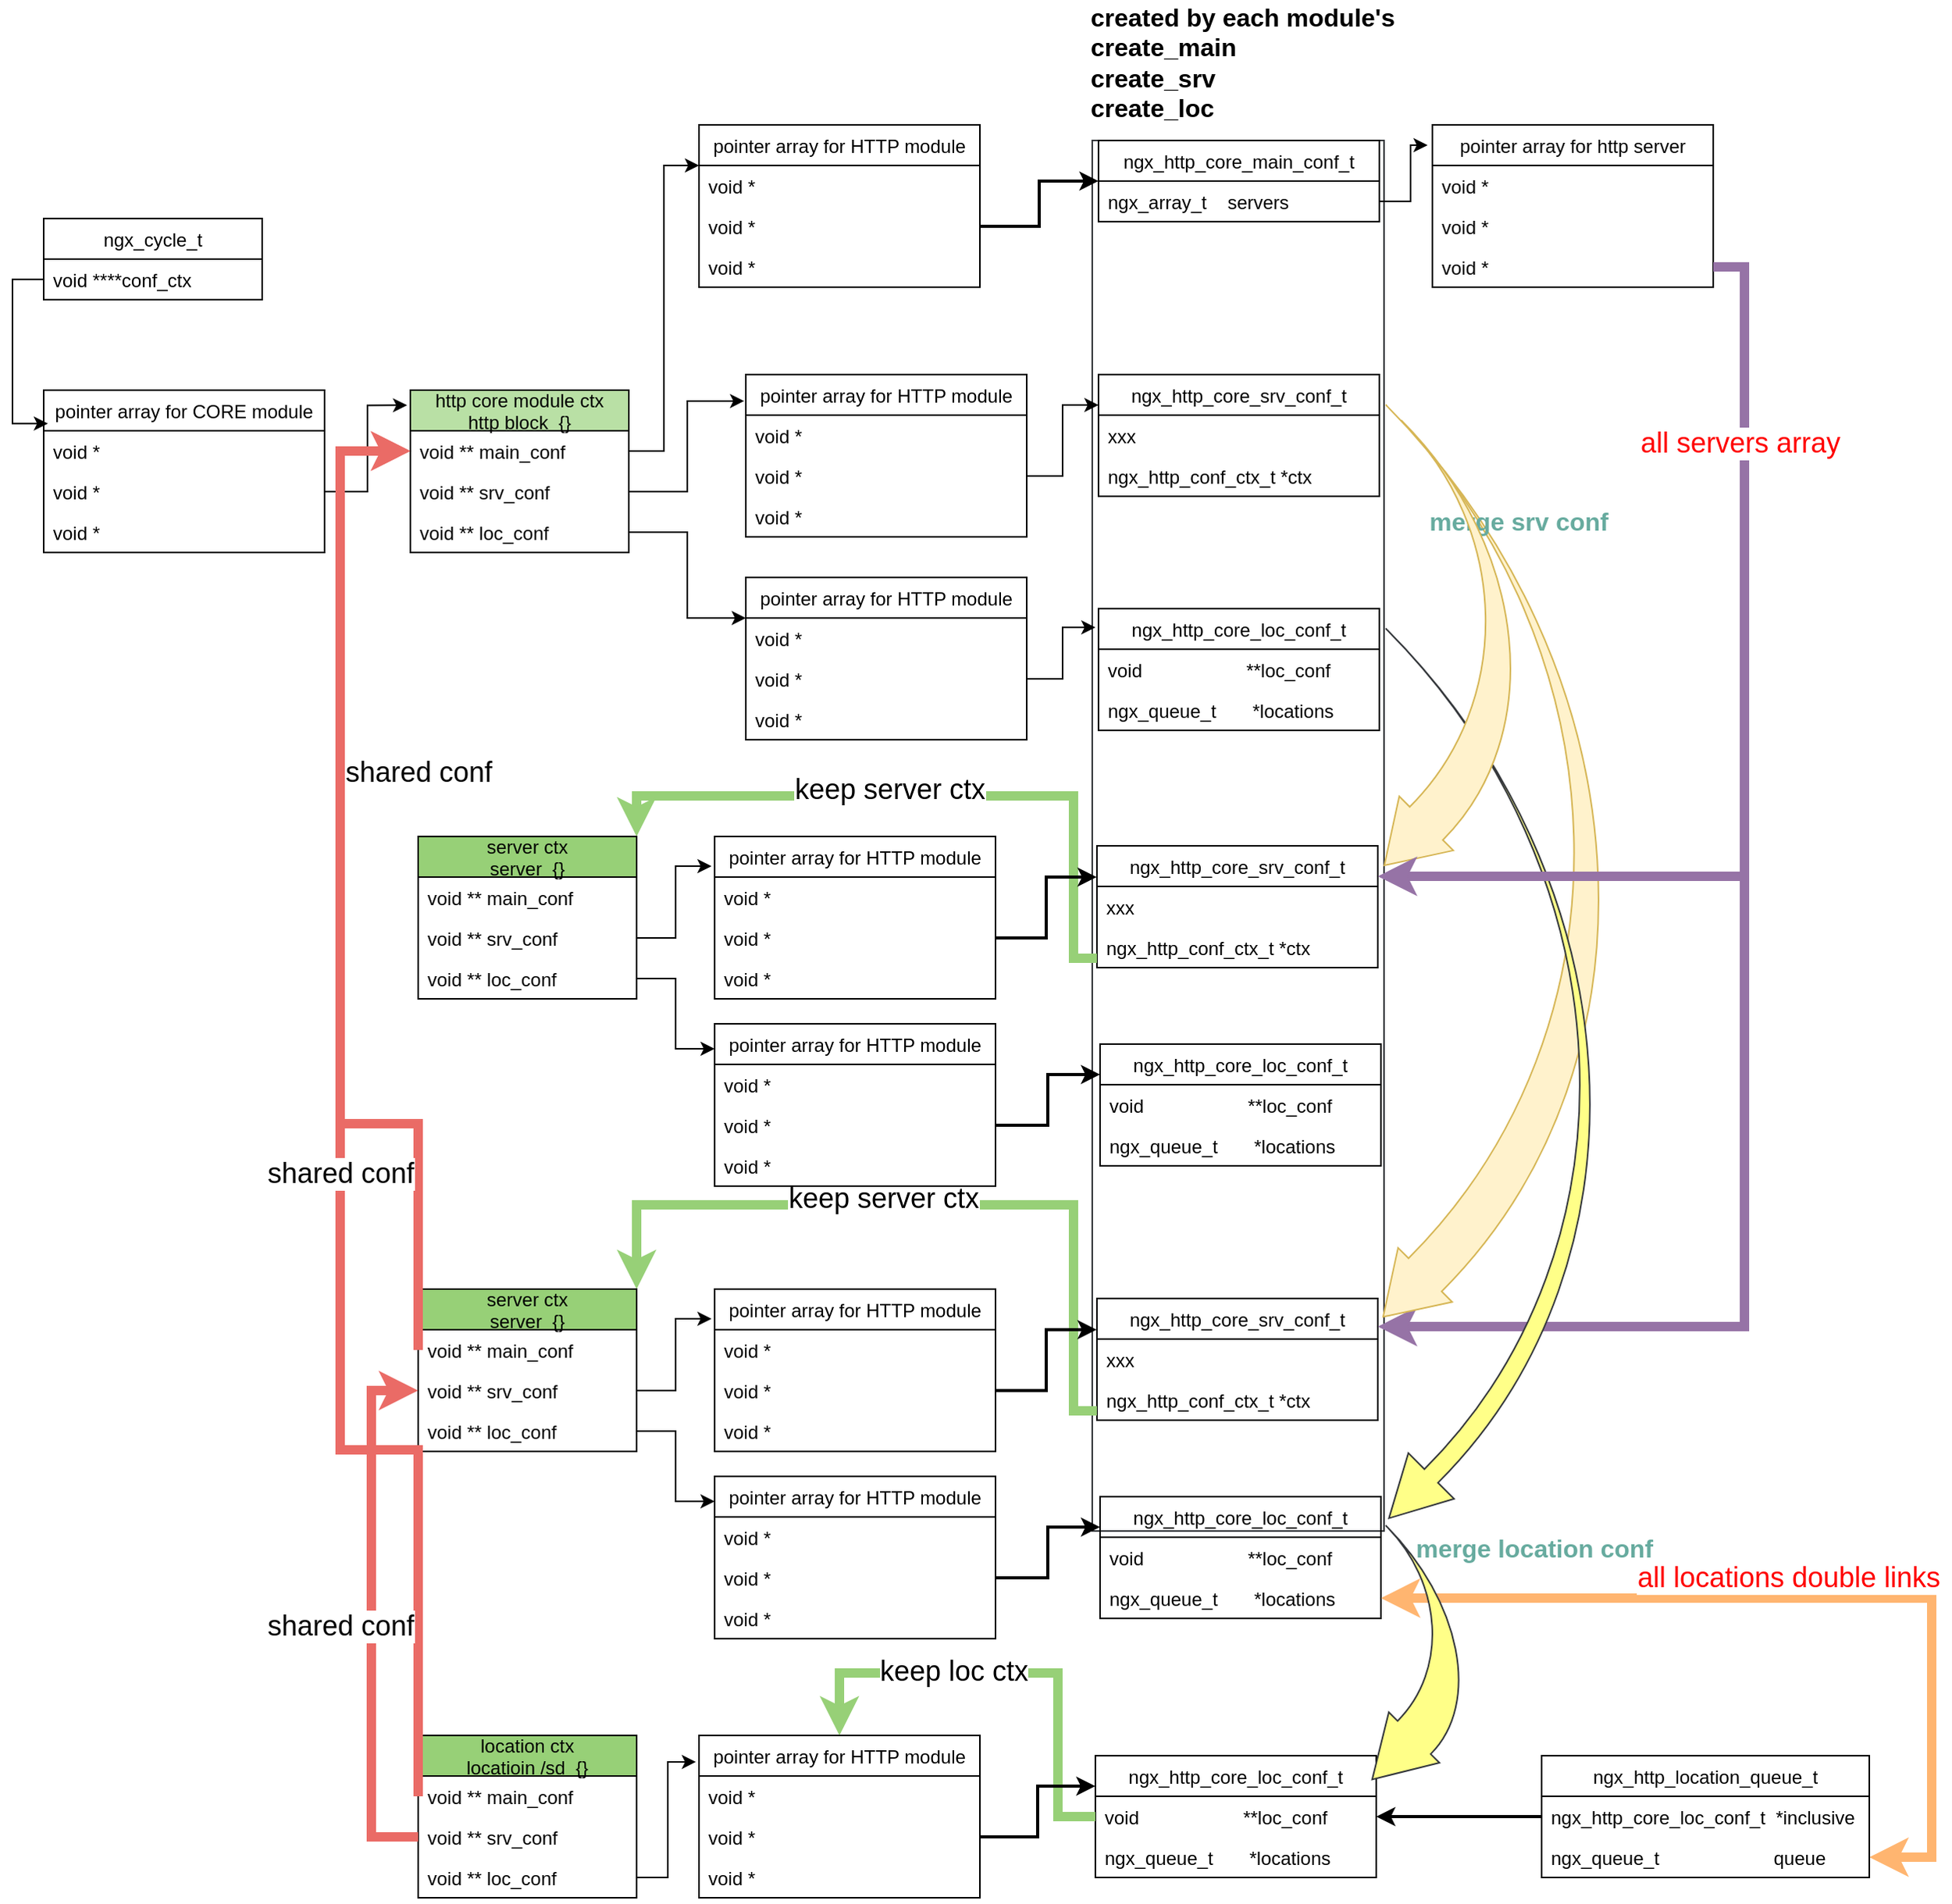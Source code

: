 <mxfile version="14.1.8" type="device"><diagram id="FFPhh7Mochrbe7z73UuL" name="Page-1"><mxGraphModel dx="2565" dy="1563" grid="1" gridSize="10" guides="1" tooltips="1" connect="1" arrows="1" fold="1" page="1" pageScale="1" pageWidth="850" pageHeight="1100" math="0" shadow="0"><root><mxCell id="0"/><mxCell id="1" parent="0"/><mxCell id="ilSoaWhw76Tg0iT10N-W-17" value="" style="group;strokeColor=#36393d;" parent="1" vertex="1" connectable="0"><mxGeometry x="862" y="430" width="187" height="891" as="geometry"/></mxCell><mxCell id="xFJq5bsyfKFeKz45dTnF-43" value="ngx_http_core_main_conf_t" style="swimlane;fontStyle=0;childLayout=stackLayout;horizontal=1;startSize=26;fillColor=none;horizontalStack=0;resizeParent=1;resizeParentMax=0;resizeLast=0;collapsible=1;marginBottom=0;" parent="ilSoaWhw76Tg0iT10N-W-17" vertex="1"><mxGeometry x="4" width="180" height="52" as="geometry"/></mxCell><mxCell id="xFJq5bsyfKFeKz45dTnF-44" value="ngx_array_t    servers" style="text;strokeColor=none;fillColor=none;align=left;verticalAlign=top;spacingLeft=4;spacingRight=4;overflow=hidden;rotatable=0;points=[[0,0.5],[1,0.5]];portConstraint=eastwest;" parent="xFJq5bsyfKFeKz45dTnF-43" vertex="1"><mxGeometry y="26" width="180" height="26" as="geometry"/></mxCell><mxCell id="xFJq5bsyfKFeKz45dTnF-85" value="ngx_http_core_loc_conf_t" style="swimlane;fontStyle=0;childLayout=stackLayout;horizontal=1;startSize=26;fillColor=none;horizontalStack=0;resizeParent=1;resizeParentMax=0;resizeLast=0;collapsible=1;marginBottom=0;" parent="ilSoaWhw76Tg0iT10N-W-17" vertex="1"><mxGeometry x="5" y="869" width="180" height="78" as="geometry"/></mxCell><mxCell id="xFJq5bsyfKFeKz45dTnF-86" value="void                    **loc_conf" style="text;strokeColor=none;fillColor=none;align=left;verticalAlign=top;spacingLeft=4;spacingRight=4;overflow=hidden;rotatable=0;points=[[0,0.5],[1,0.5]];portConstraint=eastwest;" parent="xFJq5bsyfKFeKz45dTnF-85" vertex="1"><mxGeometry y="26" width="180" height="26" as="geometry"/></mxCell><mxCell id="xFJq5bsyfKFeKz45dTnF-87" value="ngx_queue_t       *locations" style="text;strokeColor=none;fillColor=none;align=left;verticalAlign=top;spacingLeft=4;spacingRight=4;overflow=hidden;rotatable=0;points=[[0,0.5],[1,0.5]];portConstraint=eastwest;" parent="xFJq5bsyfKFeKz45dTnF-85" vertex="1"><mxGeometry y="52" width="180" height="26" as="geometry"/></mxCell><mxCell id="xFJq5bsyfKFeKz45dTnF-80" value="ngx_http_core_srv_conf_t" style="swimlane;fontStyle=0;childLayout=stackLayout;horizontal=1;startSize=26;fillColor=none;horizontalStack=0;resizeParent=1;resizeParentMax=0;resizeLast=0;collapsible=1;marginBottom=0;" parent="ilSoaWhw76Tg0iT10N-W-17" vertex="1"><mxGeometry x="3" y="742" width="180" height="78" as="geometry"/></mxCell><mxCell id="xFJq5bsyfKFeKz45dTnF-81" value="xxx" style="text;strokeColor=none;fillColor=none;align=left;verticalAlign=top;spacingLeft=4;spacingRight=4;overflow=hidden;rotatable=0;points=[[0,0.5],[1,0.5]];portConstraint=eastwest;" parent="xFJq5bsyfKFeKz45dTnF-80" vertex="1"><mxGeometry y="26" width="180" height="26" as="geometry"/></mxCell><mxCell id="xFJq5bsyfKFeKz45dTnF-84" value="ngx_http_conf_ctx_t *ctx" style="text;strokeColor=none;fillColor=none;align=left;verticalAlign=top;spacingLeft=4;spacingRight=4;overflow=hidden;rotatable=0;points=[[0,0.5],[1,0.5]];portConstraint=eastwest;" parent="xFJq5bsyfKFeKz45dTnF-80" vertex="1"><mxGeometry y="52" width="180" height="26" as="geometry"/></mxCell><mxCell id="xFJq5bsyfKFeKz45dTnF-97" value="ngx_http_core_loc_conf_t" style="swimlane;fontStyle=0;childLayout=stackLayout;horizontal=1;startSize=26;fillColor=none;horizontalStack=0;resizeParent=1;resizeParentMax=0;resizeLast=0;collapsible=1;marginBottom=0;" parent="ilSoaWhw76Tg0iT10N-W-17" vertex="1"><mxGeometry x="2" y="1035" width="180" height="78" as="geometry"/></mxCell><mxCell id="xFJq5bsyfKFeKz45dTnF-98" value="void                    **loc_conf" style="text;strokeColor=none;fillColor=none;align=left;verticalAlign=top;spacingLeft=4;spacingRight=4;overflow=hidden;rotatable=0;points=[[0,0.5],[1,0.5]];portConstraint=eastwest;" parent="xFJq5bsyfKFeKz45dTnF-97" vertex="1"><mxGeometry y="26" width="180" height="26" as="geometry"/></mxCell><mxCell id="xFJq5bsyfKFeKz45dTnF-99" value="ngx_queue_t       *locations" style="text;strokeColor=none;fillColor=none;align=left;verticalAlign=top;spacingLeft=4;spacingRight=4;overflow=hidden;rotatable=0;points=[[0,0.5],[1,0.5]];portConstraint=eastwest;" parent="xFJq5bsyfKFeKz45dTnF-97" vertex="1"><mxGeometry y="52" width="180" height="26" as="geometry"/></mxCell><mxCell id="ilSoaWhw76Tg0iT10N-W-1" value="ngx_http_core_srv_conf_t" style="swimlane;fontStyle=0;childLayout=stackLayout;horizontal=1;startSize=26;fillColor=none;horizontalStack=0;resizeParent=1;resizeParentMax=0;resizeLast=0;collapsible=1;marginBottom=0;" parent="ilSoaWhw76Tg0iT10N-W-17" vertex="1"><mxGeometry x="4" y="150" width="180" height="78" as="geometry"/></mxCell><mxCell id="ilSoaWhw76Tg0iT10N-W-2" value="xxx" style="text;strokeColor=none;fillColor=none;align=left;verticalAlign=top;spacingLeft=4;spacingRight=4;overflow=hidden;rotatable=0;points=[[0,0.5],[1,0.5]];portConstraint=eastwest;" parent="ilSoaWhw76Tg0iT10N-W-1" vertex="1"><mxGeometry y="26" width="180" height="26" as="geometry"/></mxCell><mxCell id="ilSoaWhw76Tg0iT10N-W-3" value="ngx_http_conf_ctx_t *ctx" style="text;strokeColor=none;fillColor=none;align=left;verticalAlign=top;spacingLeft=4;spacingRight=4;overflow=hidden;rotatable=0;points=[[0,0.5],[1,0.5]];portConstraint=eastwest;" parent="ilSoaWhw76Tg0iT10N-W-1" vertex="1"><mxGeometry y="52" width="180" height="26" as="geometry"/></mxCell><mxCell id="ilSoaWhw76Tg0iT10N-W-5" value="ngx_http_core_loc_conf_t" style="swimlane;fontStyle=0;childLayout=stackLayout;horizontal=1;startSize=26;fillColor=none;horizontalStack=0;resizeParent=1;resizeParentMax=0;resizeLast=0;collapsible=1;marginBottom=0;" parent="ilSoaWhw76Tg0iT10N-W-17" vertex="1"><mxGeometry x="4" y="300" width="180" height="78" as="geometry"/></mxCell><mxCell id="ilSoaWhw76Tg0iT10N-W-6" value="void                    **loc_conf" style="text;strokeColor=none;fillColor=none;align=left;verticalAlign=top;spacingLeft=4;spacingRight=4;overflow=hidden;rotatable=0;points=[[0,0.5],[1,0.5]];portConstraint=eastwest;" parent="ilSoaWhw76Tg0iT10N-W-5" vertex="1"><mxGeometry y="26" width="180" height="26" as="geometry"/></mxCell><mxCell id="ilSoaWhw76Tg0iT10N-W-7" value="ngx_queue_t       *locations" style="text;strokeColor=none;fillColor=none;align=left;verticalAlign=top;spacingLeft=4;spacingRight=4;overflow=hidden;rotatable=0;points=[[0,0.5],[1,0.5]];portConstraint=eastwest;" parent="ilSoaWhw76Tg0iT10N-W-5" vertex="1"><mxGeometry y="52" width="180" height="26" as="geometry"/></mxCell><mxCell id="Q4rp9ffcWADsa_z-gAg--1" style="edgeStyle=orthogonalEdgeStyle;rounded=0;orthogonalLoop=1;jettySize=auto;html=1;entryX=1;entryY=0;entryDx=0;entryDy=0;exitX=0;exitY=0.769;exitDx=0;exitDy=0;exitPerimeter=0;strokeColor=#97D077;strokeWidth=6;" parent="1" source="xFJq5bsyfKFeKz45dTnF-84" target="xFJq5bsyfKFeKz45dTnF-52" edge="1"><mxGeometry relative="1" as="geometry"><Array as="points"><mxPoint x="850" y="1244"/><mxPoint x="850" y="1112"/><mxPoint x="570" y="1112"/></Array></mxGeometry></mxCell><mxCell id="B9FFp-nvE8fu11bj3MvI-15" value="keep server ctx" style="text;html=1;align=center;verticalAlign=middle;resizable=0;points=[];labelBackgroundColor=#ffffff;fontSize=18;fontColor=#000000;" parent="Q4rp9ffcWADsa_z-gAg--1" vertex="1" connectable="0"><mxGeometry x="0.118" y="-4" relative="1" as="geometry"><mxPoint as="offset"/></mxGeometry></mxCell><mxCell id="Q4rp9ffcWADsa_z-gAg--2" style="edgeStyle=orthogonalEdgeStyle;rounded=0;orthogonalLoop=1;jettySize=auto;html=1;entryX=0.5;entryY=0;entryDx=0;entryDy=0;strokeColor=#97D077;strokeWidth=6;" parent="1" source="xFJq5bsyfKFeKz45dTnF-98" target="xFJq5bsyfKFeKz45dTnF-88" edge="1"><mxGeometry relative="1" as="geometry"><Array as="points"><mxPoint x="840" y="1504"/><mxPoint x="840" y="1412"/><mxPoint x="700" y="1412"/></Array><mxPoint x="870" y="1504" as="sourcePoint"/></mxGeometry></mxCell><mxCell id="B9FFp-nvE8fu11bj3MvI-16" value="keep loc ctx" style="text;html=1;align=center;verticalAlign=middle;resizable=0;points=[];labelBackgroundColor=#ffffff;fontSize=18;fontColor=#000000;" parent="Q4rp9ffcWADsa_z-gAg--2" vertex="1" connectable="0"><mxGeometry x="0.238" y="-1" relative="1" as="geometry"><mxPoint as="offset"/></mxGeometry></mxCell><mxCell id="Q4rp9ffcWADsa_z-gAg--5" style="edgeStyle=orthogonalEdgeStyle;rounded=0;orthogonalLoop=1;jettySize=auto;html=1;exitX=1;exitY=0.5;exitDx=0;exitDy=0;entryX=-0.011;entryY=0.163;entryDx=0;entryDy=0;entryPerimeter=0;strokeColor=#000000;fillColor=#fff2cc;" parent="1" source="xFJq5bsyfKFeKz45dTnF-71" target="xFJq5bsyfKFeKz45dTnF-88" edge="1"><mxGeometry relative="1" as="geometry"/></mxCell><mxCell id="Q4rp9ffcWADsa_z-gAg--6" style="edgeStyle=orthogonalEdgeStyle;rounded=0;orthogonalLoop=1;jettySize=auto;html=1;exitX=1;exitY=0.5;exitDx=0;exitDy=0;strokeColor=#000000;fillColor=#fff2cc;" parent="1" source="xFJq5bsyfKFeKz45dTnF-55" edge="1"><mxGeometry relative="1" as="geometry"><Array as="points"><mxPoint x="595" y="1257"/><mxPoint x="595" y="1302"/><mxPoint x="617" y="1302"/></Array><mxPoint x="620" y="1302" as="targetPoint"/></mxGeometry></mxCell><mxCell id="Q4rp9ffcWADsa_z-gAg--7" style="edgeStyle=orthogonalEdgeStyle;rounded=0;orthogonalLoop=1;jettySize=auto;html=1;exitX=1;exitY=0.5;exitDx=0;exitDy=0;entryX=-0.011;entryY=0.183;entryDx=0;entryDy=0;entryPerimeter=0;strokeColor=#000000;fillColor=#fff2cc;" parent="1" source="xFJq5bsyfKFeKz45dTnF-54" target="xFJq5bsyfKFeKz45dTnF-64" edge="1"><mxGeometry relative="1" as="geometry"/></mxCell><mxCell id="Q4rp9ffcWADsa_z-gAg--8" style="edgeStyle=orthogonalEdgeStyle;rounded=0;orthogonalLoop=1;jettySize=auto;html=1;exitX=1;exitY=0.5;exitDx=0;exitDy=0;entryX=0;entryY=0.25;entryDx=0;entryDy=0;strokeColor=#000000;fillColor=#fff2cc;" parent="1" source="xFJq5bsyfKFeKz45dTnF-28" target="xFJq5bsyfKFeKz45dTnF-31" edge="1"><mxGeometry relative="1" as="geometry"/></mxCell><mxCell id="Q4rp9ffcWADsa_z-gAg--9" style="edgeStyle=orthogonalEdgeStyle;rounded=0;orthogonalLoop=1;jettySize=auto;html=1;exitX=1;exitY=0.5;exitDx=0;exitDy=0;entryX=-0.006;entryY=0.163;entryDx=0;entryDy=0;entryPerimeter=0;strokeColor=#000000;fillColor=#fff2cc;" parent="1" source="xFJq5bsyfKFeKz45dTnF-29" target="xFJq5bsyfKFeKz45dTnF-35" edge="1"><mxGeometry relative="1" as="geometry"/></mxCell><mxCell id="Q4rp9ffcWADsa_z-gAg--10" style="edgeStyle=orthogonalEdgeStyle;rounded=0;orthogonalLoop=1;jettySize=auto;html=1;exitX=1;exitY=0.5;exitDx=0;exitDy=0;entryX=0;entryY=0.25;entryDx=0;entryDy=0;strokeColor=#000000;fillColor=#fff2cc;" parent="1" source="xFJq5bsyfKFeKz45dTnF-30" target="xFJq5bsyfKFeKz45dTnF-39" edge="1"><mxGeometry relative="1" as="geometry"/></mxCell><mxCell id="Q4rp9ffcWADsa_z-gAg--11" style="edgeStyle=orthogonalEdgeStyle;rounded=0;orthogonalLoop=1;jettySize=auto;html=1;exitX=1;exitY=0.5;exitDx=0;exitDy=0;entryX=-0.017;entryY=0.125;entryDx=0;entryDy=0;entryPerimeter=0;strokeColor=#000000;fontColor=#000000;" parent="1" source="xFJq5bsyfKFeKz45dTnF-44" target="xFJq5bsyfKFeKz45dTnF-48" edge="1"><mxGeometry relative="1" as="geometry"/></mxCell><mxCell id="B9FFp-nvE8fu11bj3MvI-2" style="edgeStyle=orthogonalEdgeStyle;rounded=0;orthogonalLoop=1;jettySize=auto;html=1;exitX=1;exitY=0.5;exitDx=0;exitDy=0;strokeWidth=6;fillColor=#e1d5e7;strokeColor=#9673a6;" parent="1" source="xFJq5bsyfKFeKz45dTnF-51" target="xFJq5bsyfKFeKz45dTnF-80" edge="1"><mxGeometry relative="1" as="geometry"><mxPoint x="1050" y="960" as="targetPoint"/><Array as="points"><mxPoint x="1280" y="511"/><mxPoint x="1280" y="1190"/></Array></mxGeometry></mxCell><mxCell id="B9FFp-nvE8fu11bj3MvI-4" style="edgeStyle=orthogonalEdgeStyle;rounded=0;orthogonalLoop=1;jettySize=auto;html=1;exitX=1;exitY=0.5;exitDx=0;exitDy=0;entryX=0;entryY=0.5;entryDx=0;entryDy=0;strokeWidth=2;" parent="1" source="xFJq5bsyfKFeKz45dTnF-33" target="xFJq5bsyfKFeKz45dTnF-43" edge="1"><mxGeometry relative="1" as="geometry"/></mxCell><mxCell id="B9FFp-nvE8fu11bj3MvI-5" style="edgeStyle=orthogonalEdgeStyle;rounded=0;orthogonalLoop=1;jettySize=auto;html=1;exitX=1;exitY=0.5;exitDx=0;exitDy=0;entryX=-0.001;entryY=-0.231;entryDx=0;entryDy=0;entryPerimeter=0;strokeWidth=2;" parent="1" source="xFJq5bsyfKFeKz45dTnF-66" target="xFJq5bsyfKFeKz45dTnF-81" edge="1"><mxGeometry relative="1" as="geometry"/></mxCell><mxCell id="B9FFp-nvE8fu11bj3MvI-6" style="edgeStyle=orthogonalEdgeStyle;rounded=0;orthogonalLoop=1;jettySize=auto;html=1;exitX=1;exitY=0.5;exitDx=0;exitDy=0;entryX=0;entryY=0.25;entryDx=0;entryDy=0;strokeWidth=2;" parent="1" source="xFJq5bsyfKFeKz45dTnF-62" target="xFJq5bsyfKFeKz45dTnF-85" edge="1"><mxGeometry relative="1" as="geometry"/></mxCell><mxCell id="B9FFp-nvE8fu11bj3MvI-7" style="edgeStyle=orthogonalEdgeStyle;rounded=0;orthogonalLoop=1;jettySize=auto;html=1;exitX=1;exitY=0.5;exitDx=0;exitDy=0;entryX=0;entryY=0.25;entryDx=0;entryDy=0;strokeWidth=2;" parent="1" source="xFJq5bsyfKFeKz45dTnF-90" target="xFJq5bsyfKFeKz45dTnF-97" edge="1"><mxGeometry relative="1" as="geometry"/></mxCell><mxCell id="B9FFp-nvE8fu11bj3MvI-8" style="edgeStyle=orthogonalEdgeStyle;rounded=0;orthogonalLoop=1;jettySize=auto;html=1;exitX=0;exitY=0.5;exitDx=0;exitDy=0;entryX=1;entryY=0.5;entryDx=0;entryDy=0;strokeWidth=2;" parent="1" source="xFJq5bsyfKFeKz45dTnF-73" target="xFJq5bsyfKFeKz45dTnF-98" edge="1"><mxGeometry relative="1" as="geometry"/></mxCell><mxCell id="B9FFp-nvE8fu11bj3MvI-9" style="edgeStyle=orthogonalEdgeStyle;rounded=0;orthogonalLoop=1;jettySize=auto;html=1;exitX=1;exitY=0.5;exitDx=0;exitDy=0;entryX=1;entryY=0.5;entryDx=0;entryDy=0;strokeWidth=6;startArrow=classic;startFill=1;strokeColor=#FFB570;" parent="1" source="xFJq5bsyfKFeKz45dTnF-87" target="xFJq5bsyfKFeKz45dTnF-74" edge="1"><mxGeometry relative="1" as="geometry"><Array as="points"><mxPoint x="1400" y="1364"/><mxPoint x="1400" y="1530"/></Array></mxGeometry></mxCell><mxCell id="B9FFp-nvE8fu11bj3MvI-12" value="all locations double links" style="text;html=1;align=center;verticalAlign=middle;resizable=0;points=[];labelBackgroundColor=#ffffff;fontSize=18;fontColor=#FF0000;" parent="B9FFp-nvE8fu11bj3MvI-9" vertex="1" connectable="0"><mxGeometry x="-0.667" y="8" relative="1" as="geometry"><mxPoint x="168" y="-5" as="offset"/></mxGeometry></mxCell><mxCell id="B9FFp-nvE8fu11bj3MvI-10" style="edgeStyle=orthogonalEdgeStyle;rounded=0;orthogonalLoop=1;jettySize=auto;html=1;exitX=0;exitY=0.5;exitDx=0;exitDy=0;entryX=0.015;entryY=-0.176;entryDx=0;entryDy=0;entryPerimeter=0;startArrow=none;startFill=0;strokeColor=#000000;strokeWidth=1;" parent="1" source="xFJq5bsyfKFeKz45dTnF-6" target="xFJq5bsyfKFeKz45dTnF-18" edge="1"><mxGeometry relative="1" as="geometry"/></mxCell><mxCell id="B9FFp-nvE8fu11bj3MvI-11" style="edgeStyle=orthogonalEdgeStyle;rounded=0;orthogonalLoop=1;jettySize=auto;html=1;exitX=1;exitY=0.5;exitDx=0;exitDy=0;entryX=-0.015;entryY=0.093;entryDx=0;entryDy=0;startArrow=none;startFill=0;strokeColor=#000000;strokeWidth=1;entryPerimeter=0;" parent="1" source="xFJq5bsyfKFeKz45dTnF-21" target="xFJq5bsyfKFeKz45dTnF-27" edge="1"><mxGeometry relative="1" as="geometry"/></mxCell><mxCell id="xFJq5bsyfKFeKz45dTnF-52" value="server ctx&#10;server  {}" style="swimlane;fontStyle=0;childLayout=stackLayout;horizontal=1;startSize=26;fillColor=#97D077;horizontalStack=0;resizeParent=1;resizeParentMax=0;resizeLast=0;collapsible=1;marginBottom=0;" parent="1" vertex="1"><mxGeometry x="430" y="1166" width="140" height="104" as="geometry"/></mxCell><mxCell id="xFJq5bsyfKFeKz45dTnF-53" value="void ** main_conf" style="text;strokeColor=none;fillColor=none;align=left;verticalAlign=top;spacingLeft=4;spacingRight=4;overflow=hidden;rotatable=0;points=[[0,0.5],[1,0.5]];portConstraint=eastwest;" parent="xFJq5bsyfKFeKz45dTnF-52" vertex="1"><mxGeometry y="26" width="140" height="26" as="geometry"/></mxCell><mxCell id="xFJq5bsyfKFeKz45dTnF-54" value="void ** srv_conf" style="text;strokeColor=none;fillColor=none;align=left;verticalAlign=top;spacingLeft=4;spacingRight=4;overflow=hidden;rotatable=0;points=[[0,0.5],[1,0.5]];portConstraint=eastwest;" parent="xFJq5bsyfKFeKz45dTnF-52" vertex="1"><mxGeometry y="52" width="140" height="26" as="geometry"/></mxCell><mxCell id="xFJq5bsyfKFeKz45dTnF-55" value="void ** loc_conf" style="text;strokeColor=none;fillColor=none;align=left;verticalAlign=top;spacingLeft=4;spacingRight=4;overflow=hidden;rotatable=0;points=[[0,0.5],[1,0.5]];portConstraint=eastwest;" parent="xFJq5bsyfKFeKz45dTnF-52" vertex="1"><mxGeometry y="78" width="140" height="26" as="geometry"/></mxCell><mxCell id="xFJq5bsyfKFeKz45dTnF-4" value="ngx_cycle_t" style="swimlane;fontStyle=0;childLayout=stackLayout;horizontal=1;startSize=26;fillColor=none;horizontalStack=0;resizeParent=1;resizeParentMax=0;resizeLast=0;collapsible=1;marginBottom=0;" parent="1" vertex="1"><mxGeometry x="190" y="480" width="140" height="52" as="geometry"/></mxCell><mxCell id="xFJq5bsyfKFeKz45dTnF-6" value="void ****conf_ctx" style="text;strokeColor=none;fillColor=none;align=left;verticalAlign=top;spacingLeft=4;spacingRight=4;overflow=hidden;rotatable=0;points=[[0,0.5],[1,0.5]];portConstraint=eastwest;" parent="xFJq5bsyfKFeKz45dTnF-4" vertex="1"><mxGeometry y="26" width="140" height="26" as="geometry"/></mxCell><mxCell id="xFJq5bsyfKFeKz45dTnF-17" value="pointer array for CORE module" style="swimlane;fontStyle=0;childLayout=stackLayout;horizontal=1;startSize=26;fillColor=none;horizontalStack=0;resizeParent=1;resizeParentMax=0;resizeLast=0;collapsible=1;marginBottom=0;" parent="1" vertex="1"><mxGeometry x="190" y="590" width="180" height="104" as="geometry"/></mxCell><mxCell id="xFJq5bsyfKFeKz45dTnF-18" value="void *" style="text;strokeColor=none;fillColor=none;align=left;verticalAlign=top;spacingLeft=4;spacingRight=4;overflow=hidden;rotatable=0;points=[[0,0.5],[1,0.5]];portConstraint=eastwest;" parent="xFJq5bsyfKFeKz45dTnF-17" vertex="1"><mxGeometry y="26" width="180" height="26" as="geometry"/></mxCell><mxCell id="xFJq5bsyfKFeKz45dTnF-21" value="void *" style="text;strokeColor=none;fillColor=none;align=left;verticalAlign=top;spacingLeft=4;spacingRight=4;overflow=hidden;rotatable=0;points=[[0,0.5],[1,0.5]];portConstraint=eastwest;" parent="xFJq5bsyfKFeKz45dTnF-17" vertex="1"><mxGeometry y="52" width="180" height="26" as="geometry"/></mxCell><mxCell id="xFJq5bsyfKFeKz45dTnF-22" value="void *" style="text;strokeColor=none;fillColor=none;align=left;verticalAlign=top;spacingLeft=4;spacingRight=4;overflow=hidden;rotatable=0;points=[[0,0.5],[1,0.5]];portConstraint=eastwest;" parent="xFJq5bsyfKFeKz45dTnF-17" vertex="1"><mxGeometry y="78" width="180" height="26" as="geometry"/></mxCell><mxCell id="xFJq5bsyfKFeKz45dTnF-60" value="pointer array for HTTP module" style="swimlane;fontStyle=0;childLayout=stackLayout;horizontal=1;startSize=26;fillColor=none;horizontalStack=0;resizeParent=1;resizeParentMax=0;resizeLast=0;collapsible=1;marginBottom=0;" parent="1" vertex="1"><mxGeometry x="620" y="1286" width="180" height="104" as="geometry"/></mxCell><mxCell id="xFJq5bsyfKFeKz45dTnF-61" value="void *" style="text;strokeColor=none;fillColor=none;align=left;verticalAlign=top;spacingLeft=4;spacingRight=4;overflow=hidden;rotatable=0;points=[[0,0.5],[1,0.5]];portConstraint=eastwest;" parent="xFJq5bsyfKFeKz45dTnF-60" vertex="1"><mxGeometry y="26" width="180" height="26" as="geometry"/></mxCell><mxCell id="xFJq5bsyfKFeKz45dTnF-62" value="void *" style="text;strokeColor=none;fillColor=none;align=left;verticalAlign=top;spacingLeft=4;spacingRight=4;overflow=hidden;rotatable=0;points=[[0,0.5],[1,0.5]];portConstraint=eastwest;" parent="xFJq5bsyfKFeKz45dTnF-60" vertex="1"><mxGeometry y="52" width="180" height="26" as="geometry"/></mxCell><mxCell id="xFJq5bsyfKFeKz45dTnF-63" value="void *" style="text;strokeColor=none;fillColor=none;align=left;verticalAlign=top;spacingLeft=4;spacingRight=4;overflow=hidden;rotatable=0;points=[[0,0.5],[1,0.5]];portConstraint=eastwest;" parent="xFJq5bsyfKFeKz45dTnF-60" vertex="1"><mxGeometry y="78" width="180" height="26" as="geometry"/></mxCell><mxCell id="xFJq5bsyfKFeKz45dTnF-64" value="pointer array for HTTP module" style="swimlane;fontStyle=0;childLayout=stackLayout;horizontal=1;startSize=26;fillColor=none;horizontalStack=0;resizeParent=1;resizeParentMax=0;resizeLast=0;collapsible=1;marginBottom=0;" parent="1" vertex="1"><mxGeometry x="620" y="1166" width="180" height="104" as="geometry"/></mxCell><mxCell id="xFJq5bsyfKFeKz45dTnF-65" value="void *" style="text;strokeColor=none;fillColor=none;align=left;verticalAlign=top;spacingLeft=4;spacingRight=4;overflow=hidden;rotatable=0;points=[[0,0.5],[1,0.5]];portConstraint=eastwest;" parent="xFJq5bsyfKFeKz45dTnF-64" vertex="1"><mxGeometry y="26" width="180" height="26" as="geometry"/></mxCell><mxCell id="xFJq5bsyfKFeKz45dTnF-66" value="void *" style="text;strokeColor=none;fillColor=none;align=left;verticalAlign=top;spacingLeft=4;spacingRight=4;overflow=hidden;rotatable=0;points=[[0,0.5],[1,0.5]];portConstraint=eastwest;" parent="xFJq5bsyfKFeKz45dTnF-64" vertex="1"><mxGeometry y="52" width="180" height="26" as="geometry"/></mxCell><mxCell id="xFJq5bsyfKFeKz45dTnF-67" value="void *" style="text;strokeColor=none;fillColor=none;align=left;verticalAlign=top;spacingLeft=4;spacingRight=4;overflow=hidden;rotatable=0;points=[[0,0.5],[1,0.5]];portConstraint=eastwest;" parent="xFJq5bsyfKFeKz45dTnF-64" vertex="1"><mxGeometry y="78" width="180" height="26" as="geometry"/></mxCell><mxCell id="xFJq5bsyfKFeKz45dTnF-27" value="http core module ctx&#10;http block  {}" style="swimlane;fontStyle=0;childLayout=stackLayout;horizontal=1;startSize=26;fillColor=#B9E0A5;horizontalStack=0;resizeParent=1;resizeParentMax=0;resizeLast=0;collapsible=1;marginBottom=0;" parent="1" vertex="1"><mxGeometry x="425" y="590" width="140" height="104" as="geometry"/></mxCell><mxCell id="xFJq5bsyfKFeKz45dTnF-28" value="void ** main_conf" style="text;strokeColor=none;fillColor=none;align=left;verticalAlign=top;spacingLeft=4;spacingRight=4;overflow=hidden;rotatable=0;points=[[0,0.5],[1,0.5]];portConstraint=eastwest;" parent="xFJq5bsyfKFeKz45dTnF-27" vertex="1"><mxGeometry y="26" width="140" height="26" as="geometry"/></mxCell><mxCell id="xFJq5bsyfKFeKz45dTnF-29" value="void ** srv_conf" style="text;strokeColor=none;fillColor=none;align=left;verticalAlign=top;spacingLeft=4;spacingRight=4;overflow=hidden;rotatable=0;points=[[0,0.5],[1,0.5]];portConstraint=eastwest;" parent="xFJq5bsyfKFeKz45dTnF-27" vertex="1"><mxGeometry y="52" width="140" height="26" as="geometry"/></mxCell><mxCell id="xFJq5bsyfKFeKz45dTnF-30" value="void ** loc_conf" style="text;strokeColor=none;fillColor=none;align=left;verticalAlign=top;spacingLeft=4;spacingRight=4;overflow=hidden;rotatable=0;points=[[0,0.5],[1,0.5]];portConstraint=eastwest;" parent="xFJq5bsyfKFeKz45dTnF-27" vertex="1"><mxGeometry y="78" width="140" height="26" as="geometry"/></mxCell><mxCell id="xFJq5bsyfKFeKz45dTnF-31" value="pointer array for HTTP module" style="swimlane;fontStyle=0;childLayout=stackLayout;horizontal=1;startSize=26;fillColor=none;horizontalStack=0;resizeParent=1;resizeParentMax=0;resizeLast=0;collapsible=1;marginBottom=0;" parent="1" vertex="1"><mxGeometry x="610" y="420" width="180" height="104" as="geometry"/></mxCell><mxCell id="xFJq5bsyfKFeKz45dTnF-32" value="void *" style="text;strokeColor=none;fillColor=none;align=left;verticalAlign=top;spacingLeft=4;spacingRight=4;overflow=hidden;rotatable=0;points=[[0,0.5],[1,0.5]];portConstraint=eastwest;" parent="xFJq5bsyfKFeKz45dTnF-31" vertex="1"><mxGeometry y="26" width="180" height="26" as="geometry"/></mxCell><mxCell id="xFJq5bsyfKFeKz45dTnF-33" value="void *" style="text;strokeColor=none;fillColor=none;align=left;verticalAlign=top;spacingLeft=4;spacingRight=4;overflow=hidden;rotatable=0;points=[[0,0.5],[1,0.5]];portConstraint=eastwest;" parent="xFJq5bsyfKFeKz45dTnF-31" vertex="1"><mxGeometry y="52" width="180" height="26" as="geometry"/></mxCell><mxCell id="xFJq5bsyfKFeKz45dTnF-34" value="void *" style="text;strokeColor=none;fillColor=none;align=left;verticalAlign=top;spacingLeft=4;spacingRight=4;overflow=hidden;rotatable=0;points=[[0,0.5],[1,0.5]];portConstraint=eastwest;" parent="xFJq5bsyfKFeKz45dTnF-31" vertex="1"><mxGeometry y="78" width="180" height="26" as="geometry"/></mxCell><mxCell id="xFJq5bsyfKFeKz45dTnF-48" value="pointer array for http server" style="swimlane;fontStyle=0;childLayout=stackLayout;horizontal=1;startSize=26;fillColor=none;horizontalStack=0;resizeParent=1;resizeParentMax=0;resizeLast=0;collapsible=1;marginBottom=0;" parent="1" vertex="1"><mxGeometry x="1080" y="420" width="180" height="104" as="geometry"/></mxCell><mxCell id="xFJq5bsyfKFeKz45dTnF-49" value="void *" style="text;strokeColor=none;fillColor=none;align=left;verticalAlign=top;spacingLeft=4;spacingRight=4;overflow=hidden;rotatable=0;points=[[0,0.5],[1,0.5]];portConstraint=eastwest;" parent="xFJq5bsyfKFeKz45dTnF-48" vertex="1"><mxGeometry y="26" width="180" height="26" as="geometry"/></mxCell><mxCell id="xFJq5bsyfKFeKz45dTnF-50" value="void *" style="text;strokeColor=none;fillColor=none;align=left;verticalAlign=top;spacingLeft=4;spacingRight=4;overflow=hidden;rotatable=0;points=[[0,0.5],[1,0.5]];portConstraint=eastwest;" parent="xFJq5bsyfKFeKz45dTnF-48" vertex="1"><mxGeometry y="52" width="180" height="26" as="geometry"/></mxCell><mxCell id="xFJq5bsyfKFeKz45dTnF-51" value="void *" style="text;strokeColor=none;fillColor=none;align=left;verticalAlign=top;spacingLeft=4;spacingRight=4;overflow=hidden;rotatable=0;points=[[0,0.5],[1,0.5]];portConstraint=eastwest;" parent="xFJq5bsyfKFeKz45dTnF-48" vertex="1"><mxGeometry y="78" width="180" height="26" as="geometry"/></mxCell><mxCell id="xFJq5bsyfKFeKz45dTnF-68" value="location ctx&#10;locatioin /sd  {}" style="swimlane;fontStyle=0;childLayout=stackLayout;horizontal=1;startSize=26;fillColor=#97D077;horizontalStack=0;resizeParent=1;resizeParentMax=0;resizeLast=0;collapsible=1;marginBottom=0;" parent="1" vertex="1"><mxGeometry x="430" y="1452" width="140" height="104" as="geometry"/></mxCell><mxCell id="xFJq5bsyfKFeKz45dTnF-69" value="void ** main_conf" style="text;strokeColor=none;fillColor=none;align=left;verticalAlign=top;spacingLeft=4;spacingRight=4;overflow=hidden;rotatable=0;points=[[0,0.5],[1,0.5]];portConstraint=eastwest;" parent="xFJq5bsyfKFeKz45dTnF-68" vertex="1"><mxGeometry y="26" width="140" height="26" as="geometry"/></mxCell><mxCell id="xFJq5bsyfKFeKz45dTnF-70" value="void ** srv_conf" style="text;strokeColor=none;fillColor=none;align=left;verticalAlign=top;spacingLeft=4;spacingRight=4;overflow=hidden;rotatable=0;points=[[0,0.5],[1,0.5]];portConstraint=eastwest;" parent="xFJq5bsyfKFeKz45dTnF-68" vertex="1"><mxGeometry y="52" width="140" height="26" as="geometry"/></mxCell><mxCell id="xFJq5bsyfKFeKz45dTnF-71" value="void ** loc_conf" style="text;strokeColor=none;fillColor=none;align=left;verticalAlign=top;spacingLeft=4;spacingRight=4;overflow=hidden;rotatable=0;points=[[0,0.5],[1,0.5]];portConstraint=eastwest;" parent="xFJq5bsyfKFeKz45dTnF-68" vertex="1"><mxGeometry y="78" width="140" height="26" as="geometry"/></mxCell><mxCell id="xFJq5bsyfKFeKz45dTnF-88" value="pointer array for HTTP module" style="swimlane;fontStyle=0;childLayout=stackLayout;horizontal=1;startSize=26;fillColor=none;horizontalStack=0;resizeParent=1;resizeParentMax=0;resizeLast=0;collapsible=1;marginBottom=0;" parent="1" vertex="1"><mxGeometry x="610" y="1452" width="180" height="104" as="geometry"/></mxCell><mxCell id="xFJq5bsyfKFeKz45dTnF-89" value="void *" style="text;strokeColor=none;fillColor=none;align=left;verticalAlign=top;spacingLeft=4;spacingRight=4;overflow=hidden;rotatable=0;points=[[0,0.5],[1,0.5]];portConstraint=eastwest;" parent="xFJq5bsyfKFeKz45dTnF-88" vertex="1"><mxGeometry y="26" width="180" height="26" as="geometry"/></mxCell><mxCell id="xFJq5bsyfKFeKz45dTnF-90" value="void *" style="text;strokeColor=none;fillColor=none;align=left;verticalAlign=top;spacingLeft=4;spacingRight=4;overflow=hidden;rotatable=0;points=[[0,0.5],[1,0.5]];portConstraint=eastwest;" parent="xFJq5bsyfKFeKz45dTnF-88" vertex="1"><mxGeometry y="52" width="180" height="26" as="geometry"/></mxCell><mxCell id="xFJq5bsyfKFeKz45dTnF-91" value="void *" style="text;strokeColor=none;fillColor=none;align=left;verticalAlign=top;spacingLeft=4;spacingRight=4;overflow=hidden;rotatable=0;points=[[0,0.5],[1,0.5]];portConstraint=eastwest;" parent="xFJq5bsyfKFeKz45dTnF-88" vertex="1"><mxGeometry y="78" width="180" height="26" as="geometry"/></mxCell><mxCell id="xFJq5bsyfKFeKz45dTnF-72" value="ngx_http_location_queue_t" style="swimlane;fontStyle=0;childLayout=stackLayout;horizontal=1;startSize=26;fillColor=none;horizontalStack=0;resizeParent=1;resizeParentMax=0;resizeLast=0;collapsible=1;marginBottom=0;" parent="1" vertex="1"><mxGeometry x="1150" y="1465" width="210" height="78" as="geometry"/></mxCell><mxCell id="xFJq5bsyfKFeKz45dTnF-73" value="ngx_http_core_loc_conf_t  *inclusive" style="text;strokeColor=none;fillColor=none;align=left;verticalAlign=top;spacingLeft=4;spacingRight=4;overflow=hidden;rotatable=0;points=[[0,0.5],[1,0.5]];portConstraint=eastwest;" parent="xFJq5bsyfKFeKz45dTnF-72" vertex="1"><mxGeometry y="26" width="210" height="26" as="geometry"/></mxCell><mxCell id="xFJq5bsyfKFeKz45dTnF-74" value="ngx_queue_t                      queue" style="text;strokeColor=none;fillColor=none;align=left;verticalAlign=top;spacingLeft=4;spacingRight=4;overflow=hidden;rotatable=0;points=[[0,0.5],[1,0.5]];portConstraint=eastwest;" parent="xFJq5bsyfKFeKz45dTnF-72" vertex="1"><mxGeometry y="52" width="210" height="26" as="geometry"/></mxCell><mxCell id="xFJq5bsyfKFeKz45dTnF-35" value="pointer array for HTTP module" style="swimlane;fontStyle=0;childLayout=stackLayout;horizontal=1;startSize=26;fillColor=none;horizontalStack=0;resizeParent=1;resizeParentMax=0;resizeLast=0;collapsible=1;marginBottom=0;" parent="1" vertex="1"><mxGeometry x="640" y="580" width="180" height="104" as="geometry"/></mxCell><mxCell id="xFJq5bsyfKFeKz45dTnF-36" value="void *" style="text;strokeColor=none;fillColor=none;align=left;verticalAlign=top;spacingLeft=4;spacingRight=4;overflow=hidden;rotatable=0;points=[[0,0.5],[1,0.5]];portConstraint=eastwest;" parent="xFJq5bsyfKFeKz45dTnF-35" vertex="1"><mxGeometry y="26" width="180" height="26" as="geometry"/></mxCell><mxCell id="xFJq5bsyfKFeKz45dTnF-37" value="void *" style="text;strokeColor=none;fillColor=none;align=left;verticalAlign=top;spacingLeft=4;spacingRight=4;overflow=hidden;rotatable=0;points=[[0,0.5],[1,0.5]];portConstraint=eastwest;" parent="xFJq5bsyfKFeKz45dTnF-35" vertex="1"><mxGeometry y="52" width="180" height="26" as="geometry"/></mxCell><mxCell id="xFJq5bsyfKFeKz45dTnF-38" value="void *" style="text;strokeColor=none;fillColor=none;align=left;verticalAlign=top;spacingLeft=4;spacingRight=4;overflow=hidden;rotatable=0;points=[[0,0.5],[1,0.5]];portConstraint=eastwest;" parent="xFJq5bsyfKFeKz45dTnF-35" vertex="1"><mxGeometry y="78" width="180" height="26" as="geometry"/></mxCell><mxCell id="xFJq5bsyfKFeKz45dTnF-39" value="pointer array for HTTP module" style="swimlane;fontStyle=0;childLayout=stackLayout;horizontal=1;startSize=26;fillColor=none;horizontalStack=0;resizeParent=1;resizeParentMax=0;resizeLast=0;collapsible=1;marginBottom=0;" parent="1" vertex="1"><mxGeometry x="640" y="710" width="180" height="104" as="geometry"/></mxCell><mxCell id="xFJq5bsyfKFeKz45dTnF-40" value="void *" style="text;strokeColor=none;fillColor=none;align=left;verticalAlign=top;spacingLeft=4;spacingRight=4;overflow=hidden;rotatable=0;points=[[0,0.5],[1,0.5]];portConstraint=eastwest;" parent="xFJq5bsyfKFeKz45dTnF-39" vertex="1"><mxGeometry y="26" width="180" height="26" as="geometry"/></mxCell><mxCell id="xFJq5bsyfKFeKz45dTnF-41" value="void *" style="text;strokeColor=none;fillColor=none;align=left;verticalAlign=top;spacingLeft=4;spacingRight=4;overflow=hidden;rotatable=0;points=[[0,0.5],[1,0.5]];portConstraint=eastwest;" parent="xFJq5bsyfKFeKz45dTnF-39" vertex="1"><mxGeometry y="52" width="180" height="26" as="geometry"/></mxCell><mxCell id="xFJq5bsyfKFeKz45dTnF-42" value="void *" style="text;strokeColor=none;fillColor=none;align=left;verticalAlign=top;spacingLeft=4;spacingRight=4;overflow=hidden;rotatable=0;points=[[0,0.5],[1,0.5]];portConstraint=eastwest;" parent="xFJq5bsyfKFeKz45dTnF-39" vertex="1"><mxGeometry y="78" width="180" height="26" as="geometry"/></mxCell><mxCell id="kQJTAoGiqaP_KBrdspi9-2" style="edgeStyle=orthogonalEdgeStyle;rounded=0;orthogonalLoop=1;jettySize=auto;html=1;exitX=0;exitY=0.5;exitDx=0;exitDy=0;entryX=0;entryY=0.5;entryDx=0;entryDy=0;fontSize=30;strokeWidth=6;strokeColor=#EA6B66;" parent="1" source="xFJq5bsyfKFeKz45dTnF-53" target="xFJq5bsyfKFeKz45dTnF-28" edge="1"><mxGeometry relative="1" as="geometry"><Array as="points"><mxPoint x="430" y="1060"/><mxPoint x="380" y="1060"/><mxPoint x="380" y="629"/></Array></mxGeometry></mxCell><mxCell id="kQJTAoGiqaP_KBrdspi9-4" style="edgeStyle=orthogonalEdgeStyle;rounded=0;orthogonalLoop=1;jettySize=auto;html=1;exitX=0;exitY=0.5;exitDx=0;exitDy=0;entryX=0;entryY=0.5;entryDx=0;entryDy=0;fontSize=30;strokeColor=#EA6B66;strokeWidth=6;" parent="1" source="xFJq5bsyfKFeKz45dTnF-69" target="xFJq5bsyfKFeKz45dTnF-28" edge="1"><mxGeometry relative="1" as="geometry"><Array as="points"><mxPoint x="380" y="1269"/><mxPoint x="380" y="629"/></Array></mxGeometry></mxCell><mxCell id="kQJTAoGiqaP_KBrdspi9-5" style="edgeStyle=orthogonalEdgeStyle;rounded=0;orthogonalLoop=1;jettySize=auto;html=1;exitX=0;exitY=0.5;exitDx=0;exitDy=0;entryX=0;entryY=0.5;entryDx=0;entryDy=0;fontSize=30;strokeWidth=6;strokeColor=#EA6B66;" parent="1" source="xFJq5bsyfKFeKz45dTnF-70" target="xFJq5bsyfKFeKz45dTnF-54" edge="1"><mxGeometry relative="1" as="geometry"><Array as="points"><mxPoint x="400" y="1517"/><mxPoint x="400" y="1231"/></Array></mxGeometry></mxCell><mxCell id="kQJTAoGiqaP_KBrdspi9-6" value="shared conf" style="text;html=1;align=center;verticalAlign=middle;resizable=0;points=[];labelBackgroundColor=#ffffff;fontSize=18;" parent="kQJTAoGiqaP_KBrdspi9-5" vertex="1" connectable="0"><mxGeometry x="-0.113" y="-2" relative="1" as="geometry"><mxPoint x="-22" y="-12.06" as="offset"/></mxGeometry></mxCell><mxCell id="ilSoaWhw76Tg0iT10N-W-4" style="edgeStyle=orthogonalEdgeStyle;rounded=0;orthogonalLoop=1;jettySize=auto;html=1;exitX=1;exitY=0.5;exitDx=0;exitDy=0;entryX=0;entryY=0.25;entryDx=0;entryDy=0;" parent="1" source="xFJq5bsyfKFeKz45dTnF-37" target="ilSoaWhw76Tg0iT10N-W-1" edge="1"><mxGeometry relative="1" as="geometry"><mxPoint x="836" y="630" as="targetPoint"/></mxGeometry></mxCell><mxCell id="ilSoaWhw76Tg0iT10N-W-8" style="edgeStyle=orthogonalEdgeStyle;rounded=0;orthogonalLoop=1;jettySize=auto;html=1;exitX=1;exitY=0.5;exitDx=0;exitDy=0;entryX=-0.011;entryY=0.154;entryDx=0;entryDy=0;entryPerimeter=0;" parent="1" source="xFJq5bsyfKFeKz45dTnF-41" target="ilSoaWhw76Tg0iT10N-W-5" edge="1"><mxGeometry relative="1" as="geometry"/></mxCell><mxCell id="ilSoaWhw76Tg0iT10N-W-11" value="" style="html=1;shadow=0;dashed=0;align=center;verticalAlign=middle;shape=mxgraph.arrows2.jumpInArrow;dy=15;dx=38;arrowHead=48.98;rotation=-225;fillColor=#fff2cc;strokeColor=#d6b656;" parent="1" vertex="1"><mxGeometry x="850.69" y="681.85" width="414.39" height="436.67" as="geometry"/></mxCell><mxCell id="ilSoaWhw76Tg0iT10N-W-12" value="" style="html=1;shadow=0;dashed=0;align=center;verticalAlign=middle;shape=mxgraph.arrows2.jumpInArrow;dy=6.15;dx=38.3;arrowHead=41.44;rotation=-225;fillColor=#ffff88;strokeColor=#36393d;" parent="1" vertex="1"><mxGeometry x="857.57" y="822.32" width="401.67" height="425.44" as="geometry"/></mxCell><mxCell id="ilSoaWhw76Tg0iT10N-W-13" value="" style="html=1;shadow=0;dashed=0;align=center;verticalAlign=middle;shape=mxgraph.arrows2.jumpInArrow;dy=15;dx=38;arrowHead=45.86;rotation=-225;fillColor=#ffff88;strokeColor=#36393d;" parent="1" vertex="1"><mxGeometry x="993.2" y="1340.88" width="121.22" height="132" as="geometry"/></mxCell><mxCell id="ilSoaWhw76Tg0iT10N-W-14" value="merge location conf" style="text;html=1;align=center;verticalAlign=middle;resizable=0;points=[];autosize=1;fontSize=16;fontStyle=1;fontColor=#67AB9F;" parent="1" vertex="1"><mxGeometry x="1060" y="1322" width="170" height="20" as="geometry"/></mxCell><mxCell id="ilSoaWhw76Tg0iT10N-W-15" value="merge srv conf" style="text;html=1;align=center;verticalAlign=middle;resizable=0;points=[];autosize=1;fontSize=16;fontStyle=1;fontColor=#67AB9F;" parent="1" vertex="1"><mxGeometry x="1070" y="664" width="130" height="20" as="geometry"/></mxCell><mxCell id="ilSoaWhw76Tg0iT10N-W-18" value="&lt;font&gt;created by each module's&lt;br&gt;create_main&lt;br&gt;create_srv&lt;br&gt;create_loc&lt;br&gt;&lt;/font&gt;" style="text;html=1;align=left;verticalAlign=middle;resizable=0;points=[];autosize=1;fontSize=16;fontStyle=1" parent="1" vertex="1"><mxGeometry x="859" y="340" width="210" height="80" as="geometry"/></mxCell><mxCell id="PcQQS4Z6BmXz_3jRLDit-1" value="ngx_http_core_loc_conf_t" style="swimlane;fontStyle=0;childLayout=stackLayout;horizontal=1;startSize=26;fillColor=none;horizontalStack=0;resizeParent=1;resizeParentMax=0;resizeLast=0;collapsible=1;marginBottom=0;" vertex="1" parent="1"><mxGeometry x="867" y="1009" width="180" height="78" as="geometry"/></mxCell><mxCell id="PcQQS4Z6BmXz_3jRLDit-2" value="void                    **loc_conf" style="text;strokeColor=none;fillColor=none;align=left;verticalAlign=top;spacingLeft=4;spacingRight=4;overflow=hidden;rotatable=0;points=[[0,0.5],[1,0.5]];portConstraint=eastwest;" vertex="1" parent="PcQQS4Z6BmXz_3jRLDit-1"><mxGeometry y="26" width="180" height="26" as="geometry"/></mxCell><mxCell id="PcQQS4Z6BmXz_3jRLDit-3" value="ngx_queue_t       *locations" style="text;strokeColor=none;fillColor=none;align=left;verticalAlign=top;spacingLeft=4;spacingRight=4;overflow=hidden;rotatable=0;points=[[0,0.5],[1,0.5]];portConstraint=eastwest;" vertex="1" parent="PcQQS4Z6BmXz_3jRLDit-1"><mxGeometry y="52" width="180" height="26" as="geometry"/></mxCell><mxCell id="PcQQS4Z6BmXz_3jRLDit-4" value="ngx_http_core_srv_conf_t" style="swimlane;fontStyle=0;childLayout=stackLayout;horizontal=1;startSize=26;fillColor=none;horizontalStack=0;resizeParent=1;resizeParentMax=0;resizeLast=0;collapsible=1;marginBottom=0;" vertex="1" parent="1"><mxGeometry x="865" y="882" width="180" height="78" as="geometry"/></mxCell><mxCell id="PcQQS4Z6BmXz_3jRLDit-5" value="xxx" style="text;strokeColor=none;fillColor=none;align=left;verticalAlign=top;spacingLeft=4;spacingRight=4;overflow=hidden;rotatable=0;points=[[0,0.5],[1,0.5]];portConstraint=eastwest;" vertex="1" parent="PcQQS4Z6BmXz_3jRLDit-4"><mxGeometry y="26" width="180" height="26" as="geometry"/></mxCell><mxCell id="PcQQS4Z6BmXz_3jRLDit-6" value="ngx_http_conf_ctx_t *ctx" style="text;strokeColor=none;fillColor=none;align=left;verticalAlign=top;spacingLeft=4;spacingRight=4;overflow=hidden;rotatable=0;points=[[0,0.5],[1,0.5]];portConstraint=eastwest;" vertex="1" parent="PcQQS4Z6BmXz_3jRLDit-4"><mxGeometry y="52" width="180" height="26" as="geometry"/></mxCell><mxCell id="PcQQS4Z6BmXz_3jRLDit-7" style="edgeStyle=orthogonalEdgeStyle;rounded=0;orthogonalLoop=1;jettySize=auto;html=1;entryX=1;entryY=0;entryDx=0;entryDy=0;exitX=0;exitY=0.769;exitDx=0;exitDy=0;exitPerimeter=0;strokeColor=#97D077;strokeWidth=6;" edge="1" parent="1" source="PcQQS4Z6BmXz_3jRLDit-6" target="PcQQS4Z6BmXz_3jRLDit-14"><mxGeometry relative="1" as="geometry"><Array as="points"><mxPoint x="850" y="954"/><mxPoint x="850" y="850"/><mxPoint x="570" y="850"/></Array></mxGeometry></mxCell><mxCell id="PcQQS4Z6BmXz_3jRLDit-8" value="keep server ctx" style="text;html=1;align=center;verticalAlign=middle;resizable=0;points=[];labelBackgroundColor=#ffffff;fontSize=18;fontColor=#000000;" vertex="1" connectable="0" parent="PcQQS4Z6BmXz_3jRLDit-7"><mxGeometry x="0.118" y="-4" relative="1" as="geometry"><mxPoint as="offset"/></mxGeometry></mxCell><mxCell id="PcQQS4Z6BmXz_3jRLDit-9" style="edgeStyle=orthogonalEdgeStyle;rounded=0;orthogonalLoop=1;jettySize=auto;html=1;exitX=1;exitY=0.5;exitDx=0;exitDy=0;strokeColor=#000000;fillColor=#fff2cc;" edge="1" parent="1" source="PcQQS4Z6BmXz_3jRLDit-17"><mxGeometry relative="1" as="geometry"><Array as="points"><mxPoint x="595" y="967"/><mxPoint x="595" y="1012"/><mxPoint x="617" y="1012"/></Array><mxPoint x="620" y="1012" as="targetPoint"/></mxGeometry></mxCell><mxCell id="PcQQS4Z6BmXz_3jRLDit-10" style="edgeStyle=orthogonalEdgeStyle;rounded=0;orthogonalLoop=1;jettySize=auto;html=1;exitX=1;exitY=0.5;exitDx=0;exitDy=0;entryX=-0.011;entryY=0.183;entryDx=0;entryDy=0;entryPerimeter=0;strokeColor=#000000;fillColor=#fff2cc;" edge="1" parent="1" source="PcQQS4Z6BmXz_3jRLDit-16" target="PcQQS4Z6BmXz_3jRLDit-22"><mxGeometry relative="1" as="geometry"/></mxCell><mxCell id="PcQQS4Z6BmXz_3jRLDit-11" style="edgeStyle=orthogonalEdgeStyle;rounded=0;orthogonalLoop=1;jettySize=auto;html=1;exitX=1;exitY=0.5;exitDx=0;exitDy=0;entryX=-0.001;entryY=-0.231;entryDx=0;entryDy=0;entryPerimeter=0;strokeWidth=2;" edge="1" parent="1" source="PcQQS4Z6BmXz_3jRLDit-24" target="PcQQS4Z6BmXz_3jRLDit-5"><mxGeometry relative="1" as="geometry"/></mxCell><mxCell id="PcQQS4Z6BmXz_3jRLDit-12" style="edgeStyle=orthogonalEdgeStyle;rounded=0;orthogonalLoop=1;jettySize=auto;html=1;exitX=1;exitY=0.5;exitDx=0;exitDy=0;entryX=0;entryY=0.25;entryDx=0;entryDy=0;strokeWidth=2;" edge="1" parent="1" source="PcQQS4Z6BmXz_3jRLDit-20" target="PcQQS4Z6BmXz_3jRLDit-1"><mxGeometry relative="1" as="geometry"/></mxCell><mxCell id="PcQQS4Z6BmXz_3jRLDit-14" value="server ctx&#10;server  {}" style="swimlane;fontStyle=0;childLayout=stackLayout;horizontal=1;startSize=26;fillColor=#97D077;horizontalStack=0;resizeParent=1;resizeParentMax=0;resizeLast=0;collapsible=1;marginBottom=0;" vertex="1" parent="1"><mxGeometry x="430" y="876" width="140" height="104" as="geometry"/></mxCell><mxCell id="PcQQS4Z6BmXz_3jRLDit-15" value="void ** main_conf" style="text;strokeColor=none;fillColor=none;align=left;verticalAlign=top;spacingLeft=4;spacingRight=4;overflow=hidden;rotatable=0;points=[[0,0.5],[1,0.5]];portConstraint=eastwest;" vertex="1" parent="PcQQS4Z6BmXz_3jRLDit-14"><mxGeometry y="26" width="140" height="26" as="geometry"/></mxCell><mxCell id="PcQQS4Z6BmXz_3jRLDit-16" value="void ** srv_conf" style="text;strokeColor=none;fillColor=none;align=left;verticalAlign=top;spacingLeft=4;spacingRight=4;overflow=hidden;rotatable=0;points=[[0,0.5],[1,0.5]];portConstraint=eastwest;" vertex="1" parent="PcQQS4Z6BmXz_3jRLDit-14"><mxGeometry y="52" width="140" height="26" as="geometry"/></mxCell><mxCell id="PcQQS4Z6BmXz_3jRLDit-17" value="void ** loc_conf" style="text;strokeColor=none;fillColor=none;align=left;verticalAlign=top;spacingLeft=4;spacingRight=4;overflow=hidden;rotatable=0;points=[[0,0.5],[1,0.5]];portConstraint=eastwest;" vertex="1" parent="PcQQS4Z6BmXz_3jRLDit-14"><mxGeometry y="78" width="140" height="26" as="geometry"/></mxCell><mxCell id="PcQQS4Z6BmXz_3jRLDit-18" value="pointer array for HTTP module" style="swimlane;fontStyle=0;childLayout=stackLayout;horizontal=1;startSize=26;fillColor=none;horizontalStack=0;resizeParent=1;resizeParentMax=0;resizeLast=0;collapsible=1;marginBottom=0;" vertex="1" parent="1"><mxGeometry x="620" y="996" width="180" height="104" as="geometry"/></mxCell><mxCell id="PcQQS4Z6BmXz_3jRLDit-19" value="void *" style="text;strokeColor=none;fillColor=none;align=left;verticalAlign=top;spacingLeft=4;spacingRight=4;overflow=hidden;rotatable=0;points=[[0,0.5],[1,0.5]];portConstraint=eastwest;" vertex="1" parent="PcQQS4Z6BmXz_3jRLDit-18"><mxGeometry y="26" width="180" height="26" as="geometry"/></mxCell><mxCell id="PcQQS4Z6BmXz_3jRLDit-20" value="void *" style="text;strokeColor=none;fillColor=none;align=left;verticalAlign=top;spacingLeft=4;spacingRight=4;overflow=hidden;rotatable=0;points=[[0,0.5],[1,0.5]];portConstraint=eastwest;" vertex="1" parent="PcQQS4Z6BmXz_3jRLDit-18"><mxGeometry y="52" width="180" height="26" as="geometry"/></mxCell><mxCell id="PcQQS4Z6BmXz_3jRLDit-21" value="void *" style="text;strokeColor=none;fillColor=none;align=left;verticalAlign=top;spacingLeft=4;spacingRight=4;overflow=hidden;rotatable=0;points=[[0,0.5],[1,0.5]];portConstraint=eastwest;" vertex="1" parent="PcQQS4Z6BmXz_3jRLDit-18"><mxGeometry y="78" width="180" height="26" as="geometry"/></mxCell><mxCell id="PcQQS4Z6BmXz_3jRLDit-22" value="pointer array for HTTP module" style="swimlane;fontStyle=0;childLayout=stackLayout;horizontal=1;startSize=26;fillColor=none;horizontalStack=0;resizeParent=1;resizeParentMax=0;resizeLast=0;collapsible=1;marginBottom=0;" vertex="1" parent="1"><mxGeometry x="620" y="876" width="180" height="104" as="geometry"/></mxCell><mxCell id="PcQQS4Z6BmXz_3jRLDit-23" value="void *" style="text;strokeColor=none;fillColor=none;align=left;verticalAlign=top;spacingLeft=4;spacingRight=4;overflow=hidden;rotatable=0;points=[[0,0.5],[1,0.5]];portConstraint=eastwest;" vertex="1" parent="PcQQS4Z6BmXz_3jRLDit-22"><mxGeometry y="26" width="180" height="26" as="geometry"/></mxCell><mxCell id="PcQQS4Z6BmXz_3jRLDit-24" value="void *" style="text;strokeColor=none;fillColor=none;align=left;verticalAlign=top;spacingLeft=4;spacingRight=4;overflow=hidden;rotatable=0;points=[[0,0.5],[1,0.5]];portConstraint=eastwest;" vertex="1" parent="PcQQS4Z6BmXz_3jRLDit-22"><mxGeometry y="52" width="180" height="26" as="geometry"/></mxCell><mxCell id="PcQQS4Z6BmXz_3jRLDit-25" value="void *" style="text;strokeColor=none;fillColor=none;align=left;verticalAlign=top;spacingLeft=4;spacingRight=4;overflow=hidden;rotatable=0;points=[[0,0.5],[1,0.5]];portConstraint=eastwest;" vertex="1" parent="PcQQS4Z6BmXz_3jRLDit-22"><mxGeometry y="78" width="180" height="26" as="geometry"/></mxCell><mxCell id="PcQQS4Z6BmXz_3jRLDit-26" value="&lt;font style=&quot;font-size: 18px&quot;&gt;shared conf&lt;/font&gt;" style="text;html=1;align=center;verticalAlign=middle;resizable=0;points=[];labelBackgroundColor=#ffffff;fontSize=30;" vertex="1" connectable="0" parent="1"><mxGeometry x="430.003" y="830" as="geometry"/></mxCell><mxCell id="PcQQS4Z6BmXz_3jRLDit-27" value="shared conf" style="text;html=1;align=center;verticalAlign=middle;resizable=0;points=[];labelBackgroundColor=#ffffff;fontSize=18;" vertex="1" connectable="0" parent="1"><mxGeometry x="380" y="1091.607" as="geometry"/></mxCell><mxCell id="PcQQS4Z6BmXz_3jRLDit-29" value="" style="html=1;shadow=0;dashed=0;align=center;verticalAlign=middle;shape=mxgraph.arrows2.jumpInArrow;dy=15;dx=38;arrowHead=48.98;rotation=-225;fillColor=#fff2cc;strokeColor=#d6b656;" vertex="1" parent="1"><mxGeometry x="958.61" y="651.29" width="209.31" height="218.52" as="geometry"/></mxCell><mxCell id="PcQQS4Z6BmXz_3jRLDit-30" style="edgeStyle=orthogonalEdgeStyle;rounded=0;orthogonalLoop=1;jettySize=auto;html=1;exitX=1;exitY=0.5;exitDx=0;exitDy=0;strokeWidth=6;fillColor=#e1d5e7;strokeColor=#9673a6;entryX=1;entryY=0.25;entryDx=0;entryDy=0;" edge="1" parent="1" source="xFJq5bsyfKFeKz45dTnF-51" target="PcQQS4Z6BmXz_3jRLDit-4"><mxGeometry relative="1" as="geometry"><mxPoint x="1055" y="1200" as="targetPoint"/><Array as="points"><mxPoint x="1280" y="511"/><mxPoint x="1280" y="902"/></Array><mxPoint x="1270" y="521" as="sourcePoint"/></mxGeometry></mxCell><mxCell id="PcQQS4Z6BmXz_3jRLDit-31" value="all servers array" style="text;html=1;align=center;verticalAlign=middle;resizable=0;points=[];labelBackgroundColor=#ffffff;fontSize=18;fontColor=#FF0000;" vertex="1" connectable="0" parent="PcQQS4Z6BmXz_3jRLDit-30"><mxGeometry x="-0.59" y="-3" relative="1" as="geometry"><mxPoint as="offset"/></mxGeometry></mxCell></root></mxGraphModel></diagram></mxfile>